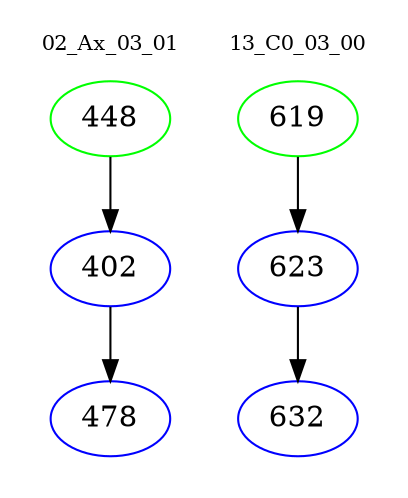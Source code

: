 digraph{
subgraph cluster_0 {
color = white
label = "02_Ax_03_01";
fontsize=10;
T0_448 [label="448", color="green"]
T0_448 -> T0_402 [color="black"]
T0_402 [label="402", color="blue"]
T0_402 -> T0_478 [color="black"]
T0_478 [label="478", color="blue"]
}
subgraph cluster_1 {
color = white
label = "13_C0_03_00";
fontsize=10;
T1_619 [label="619", color="green"]
T1_619 -> T1_623 [color="black"]
T1_623 [label="623", color="blue"]
T1_623 -> T1_632 [color="black"]
T1_632 [label="632", color="blue"]
}
}
